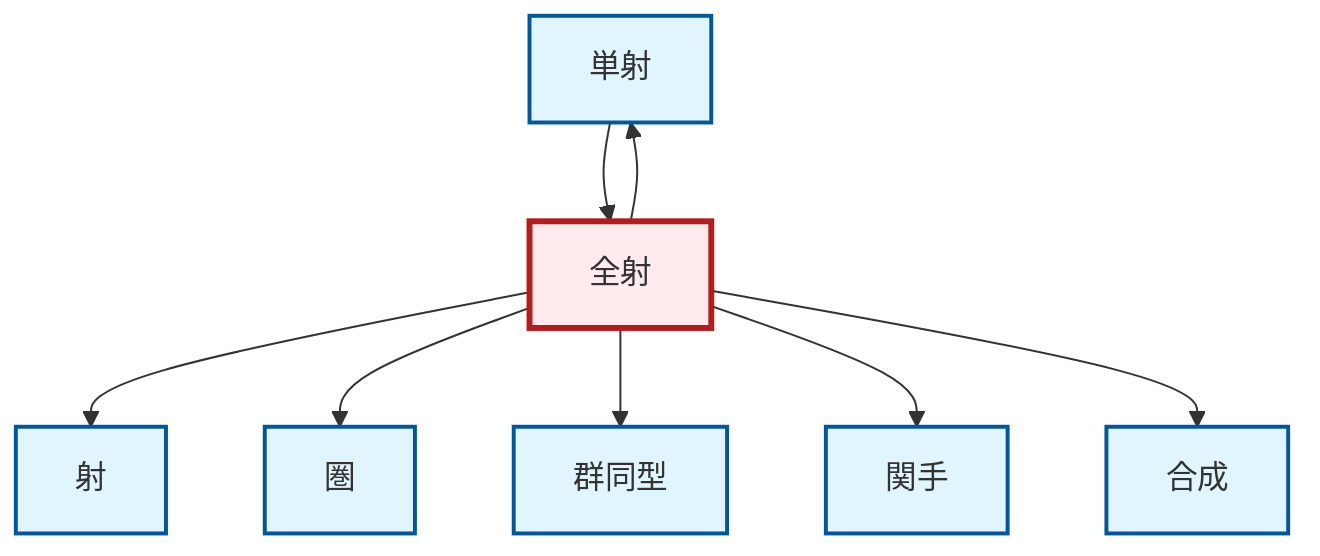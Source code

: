 graph TD
    classDef definition fill:#e1f5fe,stroke:#01579b,stroke-width:2px
    classDef theorem fill:#f3e5f5,stroke:#4a148c,stroke-width:2px
    classDef axiom fill:#fff3e0,stroke:#e65100,stroke-width:2px
    classDef example fill:#e8f5e9,stroke:#1b5e20,stroke-width:2px
    classDef current fill:#ffebee,stroke:#b71c1c,stroke-width:3px
    def-composition["合成"]:::definition
    def-isomorphism["群同型"]:::definition
    def-morphism["射"]:::definition
    def-category["圏"]:::definition
    def-monomorphism["単射"]:::definition
    def-epimorphism["全射"]:::definition
    def-functor["関手"]:::definition
    def-epimorphism --> def-morphism
    def-epimorphism --> def-monomorphism
    def-epimorphism --> def-category
    def-monomorphism --> def-epimorphism
    def-epimorphism --> def-isomorphism
    def-epimorphism --> def-functor
    def-epimorphism --> def-composition
    class def-epimorphism current